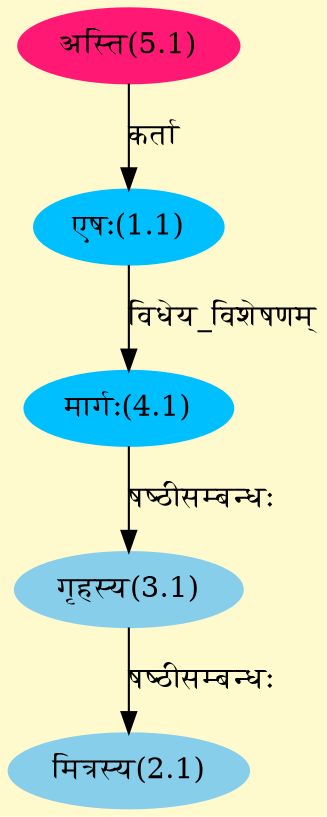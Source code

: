 digraph G{
rankdir=BT;
 compound=true;
 bgcolor="lemonchiffon1";
Node1_1 [style=filled, color="#00BFFF" label = "एषः(1.1)"]
Node5_1 [style=filled, color="#FF1975" label = "अस्ति(5.1)"]
Node2_1 [style=filled, color="#87CEEB" label = "मित्रस्य(2.1)"]
Node3_1 [style=filled, color="#87CEEB" label = "गृहस्य(3.1)"]
Node4_1 [style=filled, color="#00BFFF" label = "मार्गः(4.1)"]
/* Start of Relations section */

Node1_1 -> Node5_1 [  label="कर्ता"  dir="back" ]
Node2_1 -> Node3_1 [  label="षष्ठीसम्बन्धः"  dir="back" ]
Node3_1 -> Node4_1 [  label="षष्ठीसम्बन्धः"  dir="back" ]
Node4_1 -> Node1_1 [  label="विधेय_विशेषणम्"  dir="back" ]
}
